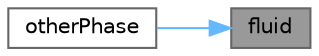 digraph "fluid"
{
 // LATEX_PDF_SIZE
  bgcolor="transparent";
  edge [fontname=Helvetica,fontsize=10,labelfontname=Helvetica,labelfontsize=10];
  node [fontname=Helvetica,fontsize=10,shape=box,height=0.2,width=0.4];
  rankdir="RL";
  Node1 [id="Node000001",label="fluid",height=0.2,width=0.4,color="gray40", fillcolor="grey60", style="filled", fontcolor="black",tooltip=" "];
  Node1 -> Node2 [id="edge1_Node000001_Node000002",dir="back",color="steelblue1",style="solid",tooltip=" "];
  Node2 [id="Node000002",label="otherPhase",height=0.2,width=0.4,color="grey40", fillcolor="white", style="filled",URL="$classFoam_1_1diameterModels_1_1IATEsource.html#a87ad0b8be8aa589f7b3855622fdf25d8",tooltip=" "];
}
